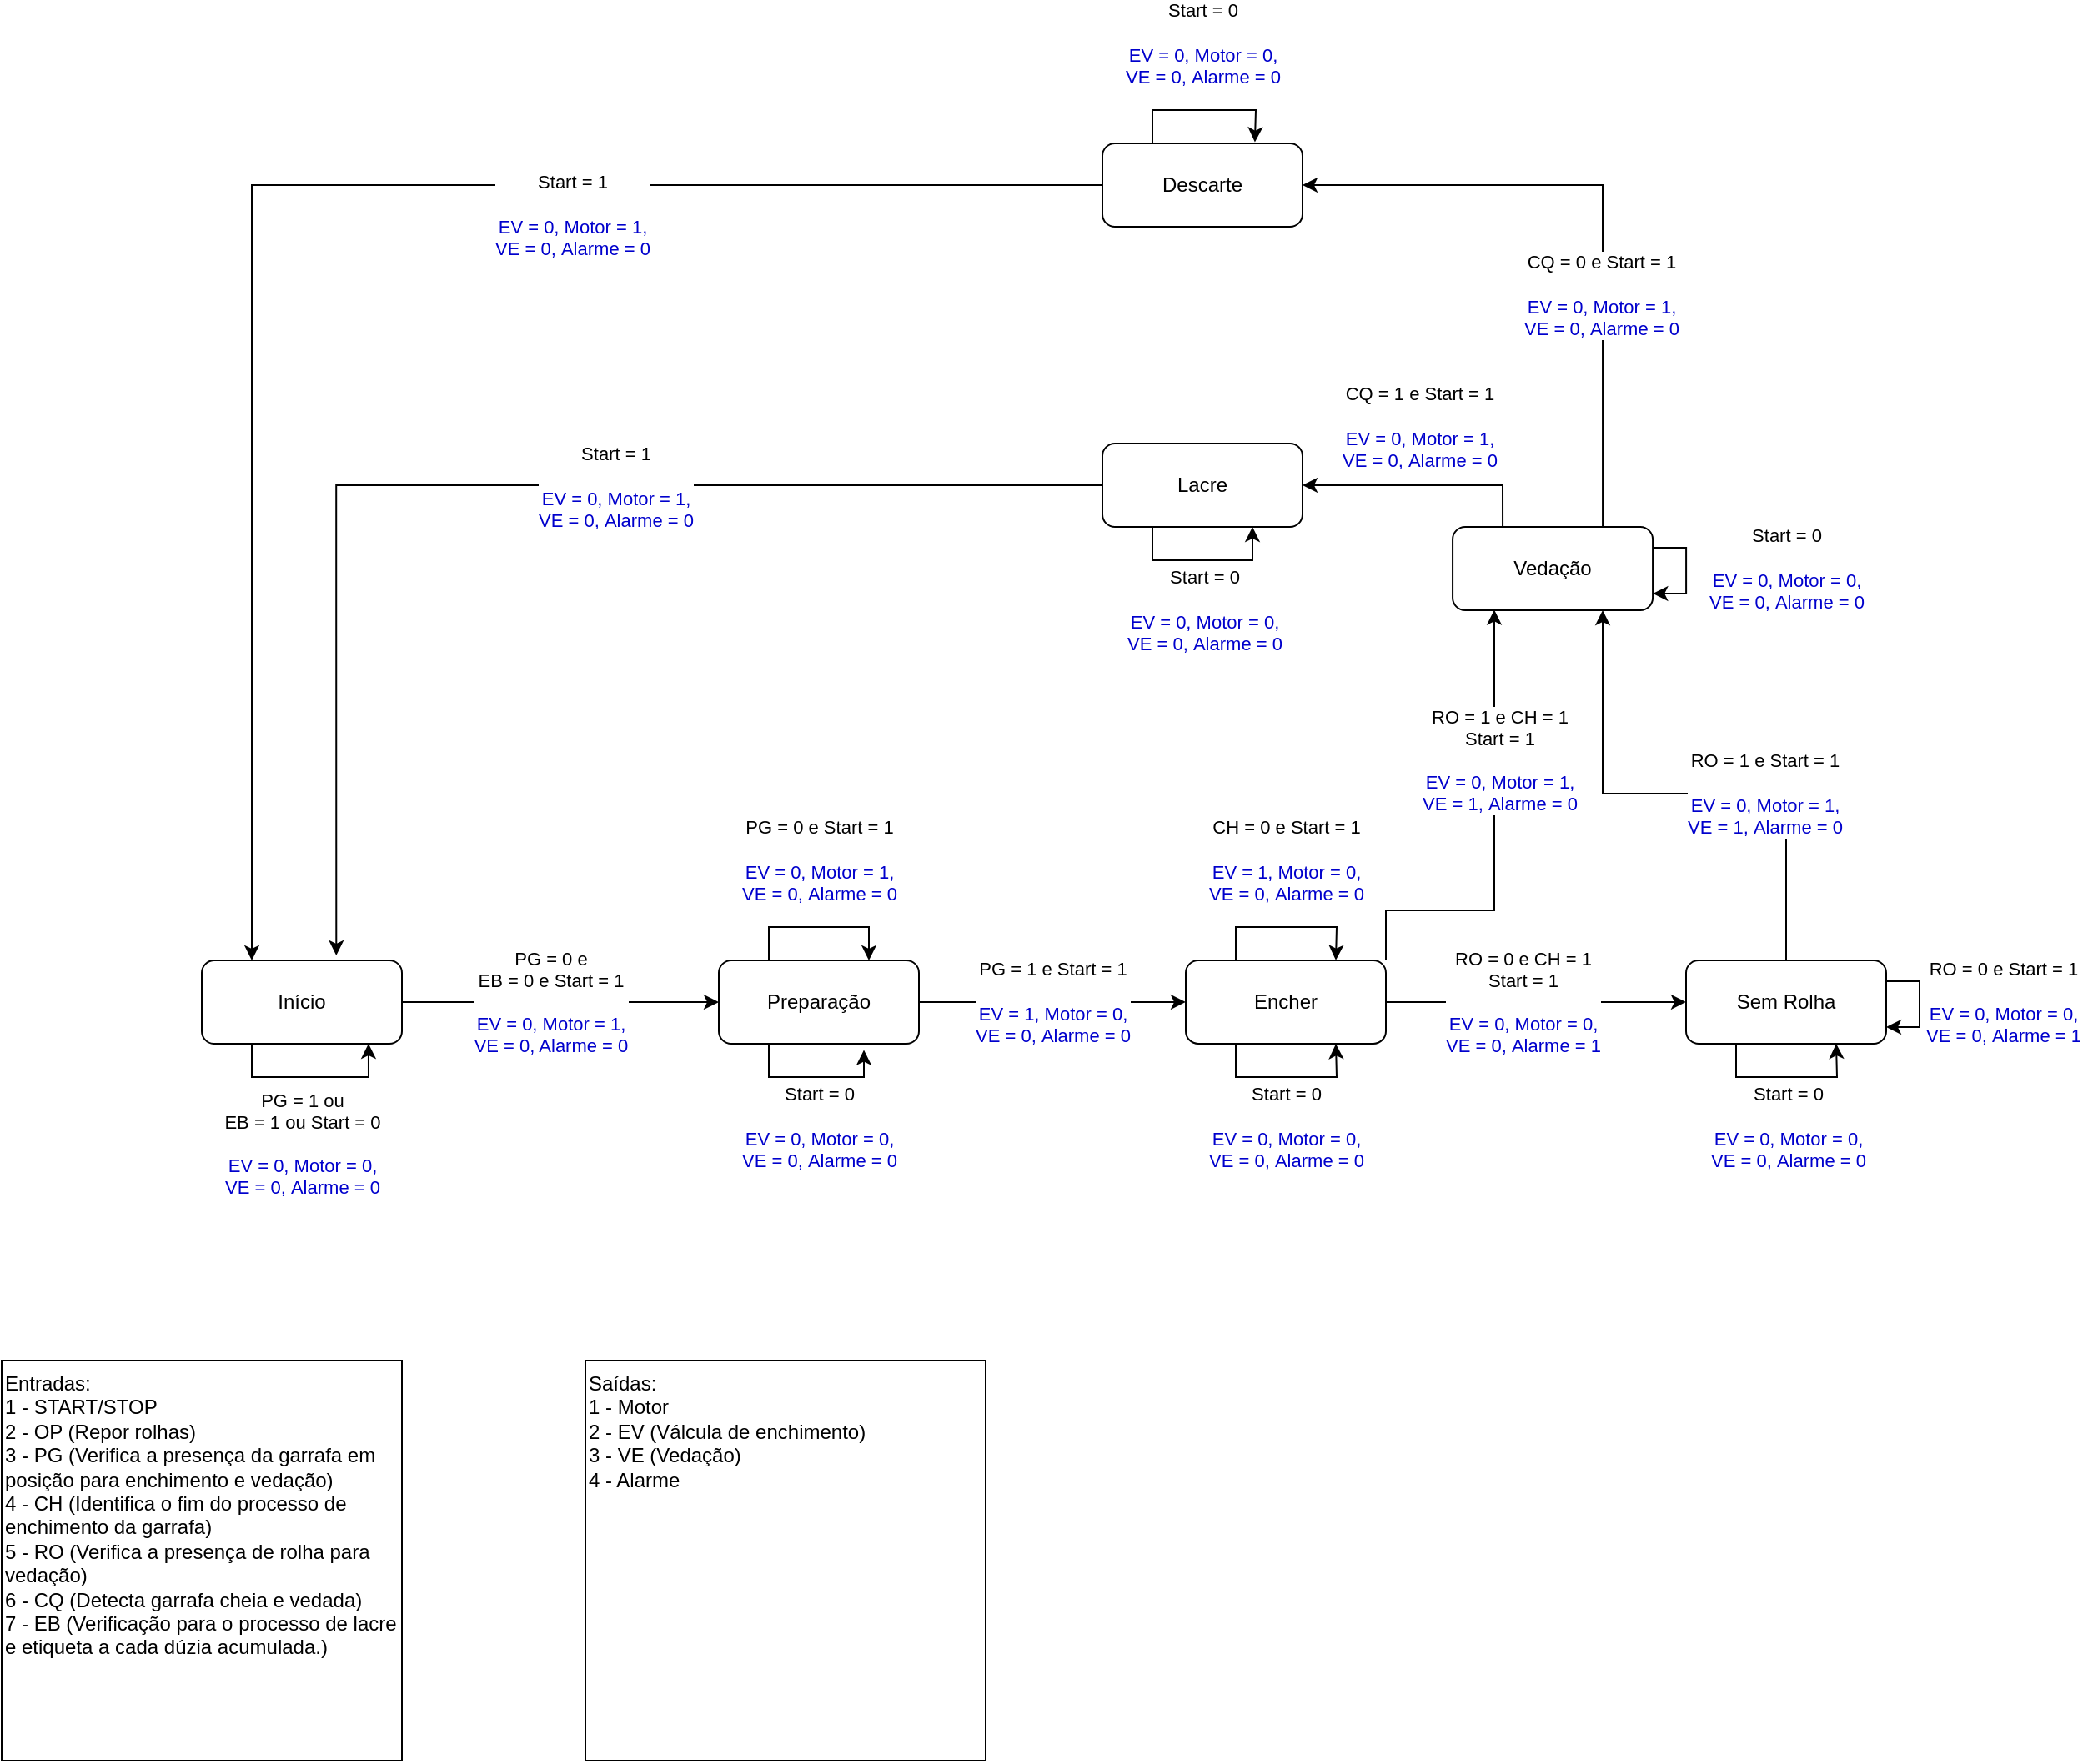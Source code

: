 <mxfile version="22.1.11" type="device">
  <diagram name="Página-1" id="wYvRQ-ys0RQP0SNL1xaD">
    <mxGraphModel dx="808" dy="475" grid="1" gridSize="10" guides="1" tooltips="1" connect="1" arrows="1" fold="1" page="1" pageScale="1" pageWidth="827" pageHeight="1169" math="0" shadow="0">
      <root>
        <mxCell id="0" />
        <mxCell id="1" parent="0" />
        <mxCell id="Sfg0WBSICbECkFW4j4Pl-10" value="Entradas:&lt;br&gt;1 - START/STOP&lt;br&gt;2 - OP (Repor rolhas)&lt;br&gt;3 - PG (Verifica a presença da garrafa em posição para enchimento e vedação)&lt;br&gt;4 - CH (Identifica o fim do processo de enchimento da garrafa)&lt;br&gt;5 - RO (Verifica a presença de rolha para vedação)&lt;br&gt;6 - CQ (Detecta garrafa cheia e vedada)&lt;br&gt;7 - EB (Verificação para o processo de lacre e etiqueta a cada dúzia acumulada.)" style="whiteSpace=wrap;html=1;aspect=fixed;align=left;verticalAlign=top;" parent="1" vertex="1">
          <mxGeometry x="20" y="900" width="240" height="240" as="geometry" />
        </mxCell>
        <mxCell id="Sfg0WBSICbECkFW4j4Pl-11" value="&lt;div&gt;Saídas:&lt;/div&gt;&lt;div&gt;1 - Motor&lt;/div&gt;&lt;div&gt;2 - EV (Válcula de enchimento)&lt;/div&gt;&lt;div&gt;3 - VE (Vedação)&lt;/div&gt;&lt;div&gt;4 - Alarme&lt;/div&gt;" style="whiteSpace=wrap;html=1;aspect=fixed;align=left;verticalAlign=top;" parent="1" vertex="1">
          <mxGeometry x="370" y="900" width="240" height="240" as="geometry" />
        </mxCell>
        <mxCell id="DIZvcq2ahZbmWSzElX9p-3" style="edgeStyle=orthogonalEdgeStyle;rounded=0;orthogonalLoop=1;jettySize=auto;html=1;entryX=0.833;entryY=1;entryDx=0;entryDy=0;entryPerimeter=0;" edge="1" parent="1" source="DIZvcq2ahZbmWSzElX9p-2" target="DIZvcq2ahZbmWSzElX9p-2">
          <mxGeometry relative="1" as="geometry">
            <mxPoint x="240" y="720" as="targetPoint" />
            <Array as="points">
              <mxPoint x="170" y="730" />
              <mxPoint x="240" y="730" />
            </Array>
          </mxGeometry>
        </mxCell>
        <mxCell id="DIZvcq2ahZbmWSzElX9p-4" value="PG = 1 ou&lt;br style=&quot;border-color: var(--border-color);&quot;&gt;EB = 1 ou Start = 0&lt;br&gt;&lt;br&gt;&lt;font color=&quot;#0000cc&quot;&gt;EV = 0, Motor = 0,&lt;br&gt;VE = 0,&amp;nbsp;Alarme = 0&lt;/font&gt;" style="edgeLabel;html=1;align=center;verticalAlign=middle;resizable=0;points=[];" vertex="1" connectable="0" parent="DIZvcq2ahZbmWSzElX9p-3">
          <mxGeometry x="0.036" y="-1" relative="1" as="geometry">
            <mxPoint x="-7" y="39" as="offset" />
          </mxGeometry>
        </mxCell>
        <mxCell id="DIZvcq2ahZbmWSzElX9p-6" style="edgeStyle=orthogonalEdgeStyle;rounded=0;orthogonalLoop=1;jettySize=auto;html=1;" edge="1" parent="1" source="DIZvcq2ahZbmWSzElX9p-2" target="DIZvcq2ahZbmWSzElX9p-5">
          <mxGeometry relative="1" as="geometry" />
        </mxCell>
        <mxCell id="DIZvcq2ahZbmWSzElX9p-7" value="PG = 0 e&lt;br style=&quot;border-color: var(--border-color);&quot;&gt;EB = 0 e Start = 1&lt;br style=&quot;border-color: var(--border-color);&quot;&gt;&lt;br style=&quot;border-color: var(--border-color);&quot;&gt;&lt;font style=&quot;border-color: var(--border-color);&quot; color=&quot;#0000cc&quot;&gt;EV = 0, Motor = 1,&lt;br style=&quot;border-color: var(--border-color);&quot;&gt;VE = 0, Alarme = 0&lt;/font&gt;" style="edgeLabel;html=1;align=center;verticalAlign=middle;resizable=0;points=[];" vertex="1" connectable="0" parent="DIZvcq2ahZbmWSzElX9p-6">
          <mxGeometry x="-0.117" y="1" relative="1" as="geometry">
            <mxPoint x="5" y="1" as="offset" />
          </mxGeometry>
        </mxCell>
        <mxCell id="DIZvcq2ahZbmWSzElX9p-2" value="Início" style="rounded=1;whiteSpace=wrap;html=1;" vertex="1" parent="1">
          <mxGeometry x="140" y="660" width="120" height="50" as="geometry" />
        </mxCell>
        <mxCell id="DIZvcq2ahZbmWSzElX9p-11" style="edgeStyle=orthogonalEdgeStyle;rounded=0;orthogonalLoop=1;jettySize=auto;html=1;exitX=0.25;exitY=0;exitDx=0;exitDy=0;entryX=0.75;entryY=0;entryDx=0;entryDy=0;" edge="1" parent="1" source="DIZvcq2ahZbmWSzElX9p-5" target="DIZvcq2ahZbmWSzElX9p-5">
          <mxGeometry relative="1" as="geometry">
            <mxPoint x="550" y="650" as="targetPoint" />
            <Array as="points">
              <mxPoint x="480" y="640" />
              <mxPoint x="540" y="640" />
            </Array>
          </mxGeometry>
        </mxCell>
        <mxCell id="DIZvcq2ahZbmWSzElX9p-12" value="PG = 0 e Start = 1&lt;br style=&quot;border-color: var(--border-color);&quot;&gt;&lt;br style=&quot;border-color: var(--border-color);&quot;&gt;&lt;font style=&quot;border-color: var(--border-color);&quot; color=&quot;#0000cc&quot;&gt;EV = 0, Motor = 1,&lt;br style=&quot;border-color: var(--border-color);&quot;&gt;VE = 0,&amp;nbsp;Alarme = 0&lt;/font&gt;" style="edgeLabel;html=1;align=center;verticalAlign=middle;resizable=0;points=[];" vertex="1" connectable="0" parent="DIZvcq2ahZbmWSzElX9p-11">
          <mxGeometry x="0.08" y="1" relative="1" as="geometry">
            <mxPoint x="-4" y="-39" as="offset" />
          </mxGeometry>
        </mxCell>
        <mxCell id="DIZvcq2ahZbmWSzElX9p-17" style="edgeStyle=orthogonalEdgeStyle;rounded=0;orthogonalLoop=1;jettySize=auto;html=1;exitX=1;exitY=0.5;exitDx=0;exitDy=0;entryX=0;entryY=0.5;entryDx=0;entryDy=0;" edge="1" parent="1" source="DIZvcq2ahZbmWSzElX9p-5" target="DIZvcq2ahZbmWSzElX9p-13">
          <mxGeometry relative="1" as="geometry" />
        </mxCell>
        <mxCell id="DIZvcq2ahZbmWSzElX9p-18" value="PG = 1 e Start = 1&lt;br style=&quot;border-color: var(--border-color);&quot;&gt;&lt;br style=&quot;border-color: var(--border-color);&quot;&gt;&lt;font style=&quot;border-color: var(--border-color);&quot; color=&quot;#0000cc&quot;&gt;EV = 1, Motor = 0,&lt;br style=&quot;border-color: var(--border-color);&quot;&gt;VE = 0,&amp;nbsp;Alarme = 0&lt;/font&gt;" style="edgeLabel;html=1;align=center;verticalAlign=middle;resizable=0;points=[];" vertex="1" connectable="0" parent="DIZvcq2ahZbmWSzElX9p-17">
          <mxGeometry x="-0.178" relative="1" as="geometry">
            <mxPoint x="14" as="offset" />
          </mxGeometry>
        </mxCell>
        <mxCell id="DIZvcq2ahZbmWSzElX9p-5" value="Preparação" style="rounded=1;whiteSpace=wrap;html=1;" vertex="1" parent="1">
          <mxGeometry x="450" y="660" width="120" height="50" as="geometry" />
        </mxCell>
        <mxCell id="DIZvcq2ahZbmWSzElX9p-8" style="edgeStyle=orthogonalEdgeStyle;rounded=0;orthogonalLoop=1;jettySize=auto;html=1;exitX=0.25;exitY=1;exitDx=0;exitDy=0;entryX=0.725;entryY=1.075;entryDx=0;entryDy=0;entryPerimeter=0;" edge="1" parent="1" source="DIZvcq2ahZbmWSzElX9p-5" target="DIZvcq2ahZbmWSzElX9p-5">
          <mxGeometry relative="1" as="geometry" />
        </mxCell>
        <mxCell id="DIZvcq2ahZbmWSzElX9p-9" value="Start = 0&lt;br style=&quot;border-color: var(--border-color);&quot;&gt;&lt;br style=&quot;border-color: var(--border-color);&quot;&gt;&lt;font style=&quot;border-color: var(--border-color);&quot; color=&quot;#0000cc&quot;&gt;EV = 0, Motor = 0,&lt;br style=&quot;border-color: var(--border-color);&quot;&gt;VE = 0,&amp;nbsp;Alarme = 0&lt;/font&gt;" style="edgeLabel;html=1;align=center;verticalAlign=middle;resizable=0;points=[];" vertex="1" connectable="0" parent="DIZvcq2ahZbmWSzElX9p-8">
          <mxGeometry x="0.002" relative="1" as="geometry">
            <mxPoint x="3" y="30" as="offset" />
          </mxGeometry>
        </mxCell>
        <mxCell id="DIZvcq2ahZbmWSzElX9p-20" style="edgeStyle=orthogonalEdgeStyle;rounded=0;orthogonalLoop=1;jettySize=auto;html=1;exitX=0.25;exitY=0;exitDx=0;exitDy=0;" edge="1" parent="1" source="DIZvcq2ahZbmWSzElX9p-13">
          <mxGeometry relative="1" as="geometry">
            <mxPoint x="820" y="659.855" as="targetPoint" />
          </mxGeometry>
        </mxCell>
        <mxCell id="DIZvcq2ahZbmWSzElX9p-21" value="CH = 0 e Start = 1&lt;br style=&quot;border-color: var(--border-color);&quot;&gt;&lt;br style=&quot;border-color: var(--border-color);&quot;&gt;&lt;font style=&quot;border-color: var(--border-color);&quot; color=&quot;#0000cc&quot;&gt;EV = 1, Motor = 0,&lt;br style=&quot;border-color: var(--border-color);&quot;&gt;VE = 0,&amp;nbsp;Alarme = 0&lt;/font&gt;" style="edgeLabel;html=1;align=center;verticalAlign=middle;resizable=0;points=[];" vertex="1" connectable="0" parent="DIZvcq2ahZbmWSzElX9p-20">
          <mxGeometry x="0.036" relative="1" as="geometry">
            <mxPoint x="-2" y="-40" as="offset" />
          </mxGeometry>
        </mxCell>
        <mxCell id="DIZvcq2ahZbmWSzElX9p-22" style="edgeStyle=orthogonalEdgeStyle;rounded=0;orthogonalLoop=1;jettySize=auto;html=1;exitX=0.25;exitY=1;exitDx=0;exitDy=0;" edge="1" parent="1" source="DIZvcq2ahZbmWSzElX9p-13">
          <mxGeometry relative="1" as="geometry">
            <mxPoint x="820" y="710.17" as="targetPoint" />
          </mxGeometry>
        </mxCell>
        <mxCell id="DIZvcq2ahZbmWSzElX9p-23" value="Start = 0&lt;br style=&quot;border-color: var(--border-color);&quot;&gt;&lt;br style=&quot;border-color: var(--border-color);&quot;&gt;&lt;font style=&quot;border-color: var(--border-color);&quot; color=&quot;#0000cc&quot;&gt;EV = 0, Motor = 0,&lt;br style=&quot;border-color: var(--border-color);&quot;&gt;VE = 0,&amp;nbsp;Alarme = 0&lt;/font&gt;" style="edgeLabel;html=1;align=center;verticalAlign=middle;resizable=0;points=[];" vertex="1" connectable="0" parent="DIZvcq2ahZbmWSzElX9p-22">
          <mxGeometry x="-0.011" y="-1" relative="1" as="geometry">
            <mxPoint y="29" as="offset" />
          </mxGeometry>
        </mxCell>
        <mxCell id="DIZvcq2ahZbmWSzElX9p-27" style="edgeStyle=orthogonalEdgeStyle;rounded=0;orthogonalLoop=1;jettySize=auto;html=1;exitX=1;exitY=0.5;exitDx=0;exitDy=0;" edge="1" parent="1" source="DIZvcq2ahZbmWSzElX9p-13" target="DIZvcq2ahZbmWSzElX9p-24">
          <mxGeometry relative="1" as="geometry" />
        </mxCell>
        <mxCell id="DIZvcq2ahZbmWSzElX9p-28" value="RO = 0 e CH = 1&lt;br&gt;Start = 1&lt;br style=&quot;border-color: var(--border-color);&quot;&gt;&lt;br style=&quot;border-color: var(--border-color);&quot;&gt;&lt;font style=&quot;border-color: var(--border-color);&quot; color=&quot;#0000cc&quot;&gt;EV = 0, Motor = 0,&lt;br style=&quot;border-color: var(--border-color);&quot;&gt;VE = 0,&amp;nbsp;Alarme = 1&lt;/font&gt;" style="edgeLabel;html=1;align=center;verticalAlign=middle;resizable=0;points=[];" vertex="1" connectable="0" parent="DIZvcq2ahZbmWSzElX9p-27">
          <mxGeometry x="-0.089" relative="1" as="geometry">
            <mxPoint as="offset" />
          </mxGeometry>
        </mxCell>
        <mxCell id="DIZvcq2ahZbmWSzElX9p-13" value="Encher" style="rounded=1;whiteSpace=wrap;html=1;" vertex="1" parent="1">
          <mxGeometry x="730" y="659.97" width="120" height="50" as="geometry" />
        </mxCell>
        <mxCell id="DIZvcq2ahZbmWSzElX9p-31" style="edgeStyle=orthogonalEdgeStyle;rounded=0;orthogonalLoop=1;jettySize=auto;html=1;exitX=0.25;exitY=1;exitDx=0;exitDy=0;" edge="1" parent="1" source="DIZvcq2ahZbmWSzElX9p-24">
          <mxGeometry relative="1" as="geometry">
            <mxPoint x="1120" y="710.023" as="targetPoint" />
          </mxGeometry>
        </mxCell>
        <mxCell id="DIZvcq2ahZbmWSzElX9p-32" value="Start = 0&lt;br style=&quot;border-color: var(--border-color);&quot;&gt;&lt;br style=&quot;border-color: var(--border-color);&quot;&gt;&lt;font style=&quot;border-color: var(--border-color);&quot; color=&quot;#0000cc&quot;&gt;EV = 0, Motor = 0,&lt;br style=&quot;border-color: var(--border-color);&quot;&gt;VE = 0,&amp;nbsp;Alarme = 0&lt;/font&gt;" style="edgeLabel;html=1;align=center;verticalAlign=middle;resizable=0;points=[];" vertex="1" connectable="0" parent="DIZvcq2ahZbmWSzElX9p-31">
          <mxGeometry x="-0.037" y="1" relative="1" as="geometry">
            <mxPoint x="2" y="31" as="offset" />
          </mxGeometry>
        </mxCell>
        <mxCell id="DIZvcq2ahZbmWSzElX9p-41" style="edgeStyle=orthogonalEdgeStyle;rounded=0;orthogonalLoop=1;jettySize=auto;html=1;exitX=1;exitY=0.25;exitDx=0;exitDy=0;" edge="1" parent="1" source="DIZvcq2ahZbmWSzElX9p-24" target="DIZvcq2ahZbmWSzElX9p-24">
          <mxGeometry relative="1" as="geometry">
            <mxPoint x="1150.111" y="720" as="targetPoint" />
            <Array as="points">
              <mxPoint x="1170" y="673" />
              <mxPoint x="1170" y="700" />
            </Array>
          </mxGeometry>
        </mxCell>
        <mxCell id="DIZvcq2ahZbmWSzElX9p-42" value="RO = 0 e Start = 1&lt;br style=&quot;border-color: var(--border-color);&quot;&gt;&lt;br style=&quot;border-color: var(--border-color);&quot;&gt;&lt;font style=&quot;border-color: var(--border-color);&quot; color=&quot;#0000cc&quot;&gt;EV = 0, Motor = 0,&lt;br style=&quot;border-color: var(--border-color);&quot;&gt;VE = 0,&amp;nbsp;Alarme = 1&lt;/font&gt;" style="edgeLabel;html=1;align=center;verticalAlign=middle;resizable=0;points=[];" vertex="1" connectable="0" parent="DIZvcq2ahZbmWSzElX9p-41">
          <mxGeometry x="0.048" y="1" relative="1" as="geometry">
            <mxPoint x="49" y="-3" as="offset" />
          </mxGeometry>
        </mxCell>
        <mxCell id="DIZvcq2ahZbmWSzElX9p-24" value="Sem Rolha" style="rounded=1;whiteSpace=wrap;html=1;" vertex="1" parent="1">
          <mxGeometry x="1030" y="659.97" width="120" height="50.03" as="geometry" />
        </mxCell>
        <mxCell id="DIZvcq2ahZbmWSzElX9p-50" style="edgeStyle=orthogonalEdgeStyle;rounded=0;orthogonalLoop=1;jettySize=auto;html=1;exitX=0.75;exitY=0;exitDx=0;exitDy=0;entryX=1;entryY=0.5;entryDx=0;entryDy=0;" edge="1" parent="1" source="DIZvcq2ahZbmWSzElX9p-33" target="DIZvcq2ahZbmWSzElX9p-48">
          <mxGeometry relative="1" as="geometry" />
        </mxCell>
        <mxCell id="DIZvcq2ahZbmWSzElX9p-51" value="CQ = 0 e Start = 1&lt;br style=&quot;border-color: var(--border-color);&quot;&gt;&lt;br style=&quot;border-color: var(--border-color);&quot;&gt;&lt;font style=&quot;border-color: var(--border-color);&quot; color=&quot;#0000cc&quot;&gt;EV = 0, Motor = 1,&lt;br style=&quot;border-color: var(--border-color);&quot;&gt;VE = 0,&amp;nbsp;Alarme = 0&lt;/font&gt;" style="edgeLabel;html=1;align=center;verticalAlign=middle;resizable=0;points=[];" vertex="1" connectable="0" parent="DIZvcq2ahZbmWSzElX9p-50">
          <mxGeometry x="-0.277" y="1" relative="1" as="geometry">
            <mxPoint as="offset" />
          </mxGeometry>
        </mxCell>
        <mxCell id="DIZvcq2ahZbmWSzElX9p-52" style="edgeStyle=orthogonalEdgeStyle;rounded=0;orthogonalLoop=1;jettySize=auto;html=1;exitX=0.25;exitY=0;exitDx=0;exitDy=0;" edge="1" parent="1" source="DIZvcq2ahZbmWSzElX9p-33" target="DIZvcq2ahZbmWSzElX9p-49">
          <mxGeometry relative="1" as="geometry" />
        </mxCell>
        <mxCell id="DIZvcq2ahZbmWSzElX9p-53" value="CQ = 1 e Start = 1&lt;br style=&quot;border-color: var(--border-color);&quot;&gt;&lt;br style=&quot;border-color: var(--border-color);&quot;&gt;&lt;font style=&quot;border-color: var(--border-color);&quot; color=&quot;#0000cc&quot;&gt;EV = 0, Motor = 1,&lt;br style=&quot;border-color: var(--border-color);&quot;&gt;VE = 0,&amp;nbsp;Alarme = 0&lt;/font&gt;" style="edgeLabel;html=1;align=center;verticalAlign=middle;resizable=0;points=[];" vertex="1" connectable="0" parent="DIZvcq2ahZbmWSzElX9p-52">
          <mxGeometry x="0.247" y="-1" relative="1" as="geometry">
            <mxPoint x="15" y="-34" as="offset" />
          </mxGeometry>
        </mxCell>
        <mxCell id="DIZvcq2ahZbmWSzElX9p-33" value="Vedação" style="rounded=1;whiteSpace=wrap;html=1;" vertex="1" parent="1">
          <mxGeometry x="890.04" y="400" width="120" height="50" as="geometry" />
        </mxCell>
        <mxCell id="DIZvcq2ahZbmWSzElX9p-34" style="edgeStyle=orthogonalEdgeStyle;rounded=0;orthogonalLoop=1;jettySize=auto;html=1;exitX=1;exitY=0;exitDx=0;exitDy=0;entryX=0.211;entryY=0.993;entryDx=0;entryDy=0;entryPerimeter=0;" edge="1" parent="1" source="DIZvcq2ahZbmWSzElX9p-13" target="DIZvcq2ahZbmWSzElX9p-33">
          <mxGeometry relative="1" as="geometry">
            <Array as="points">
              <mxPoint x="850" y="630" />
              <mxPoint x="915" y="630" />
              <mxPoint x="915" y="450" />
            </Array>
          </mxGeometry>
        </mxCell>
        <mxCell id="DIZvcq2ahZbmWSzElX9p-35" value="RO = 1 e CH = 1&lt;br style=&quot;border-color: var(--border-color);&quot;&gt;Start = 1&lt;br style=&quot;border-color: var(--border-color);&quot;&gt;&lt;br style=&quot;border-color: var(--border-color);&quot;&gt;&lt;font style=&quot;border-color: var(--border-color);&quot; color=&quot;#0000cc&quot;&gt;EV = 0, Motor = 1,&lt;br style=&quot;border-color: var(--border-color);&quot;&gt;VE = 1,&amp;nbsp;Alarme = 0&lt;/font&gt;" style="edgeLabel;html=1;align=center;verticalAlign=middle;resizable=0;points=[];" vertex="1" connectable="0" parent="DIZvcq2ahZbmWSzElX9p-34">
          <mxGeometry x="0.345" y="1" relative="1" as="geometry">
            <mxPoint x="4" as="offset" />
          </mxGeometry>
        </mxCell>
        <mxCell id="DIZvcq2ahZbmWSzElX9p-43" style="edgeStyle=orthogonalEdgeStyle;rounded=0;orthogonalLoop=1;jettySize=auto;html=1;exitX=0.5;exitY=0;exitDx=0;exitDy=0;" edge="1" parent="1" source="DIZvcq2ahZbmWSzElX9p-24" target="DIZvcq2ahZbmWSzElX9p-33">
          <mxGeometry relative="1" as="geometry">
            <Array as="points">
              <mxPoint x="1090" y="560" />
              <mxPoint x="980" y="560" />
            </Array>
          </mxGeometry>
        </mxCell>
        <mxCell id="DIZvcq2ahZbmWSzElX9p-44" value="RO = 1 e Start = 1&lt;br style=&quot;border-color: var(--border-color);&quot;&gt;&lt;br style=&quot;border-color: var(--border-color);&quot;&gt;&lt;font style=&quot;border-color: var(--border-color);&quot; color=&quot;#0000cc&quot;&gt;EV = 0, Motor = 1,&lt;br style=&quot;border-color: var(--border-color);&quot;&gt;VE = 1,&amp;nbsp;Alarme = 0&lt;/font&gt;" style="edgeLabel;html=1;align=center;verticalAlign=middle;resizable=0;points=[];" vertex="1" connectable="0" parent="DIZvcq2ahZbmWSzElX9p-43">
          <mxGeometry x="0.095" relative="1" as="geometry">
            <mxPoint x="62" as="offset" />
          </mxGeometry>
        </mxCell>
        <mxCell id="DIZvcq2ahZbmWSzElX9p-46" style="edgeStyle=orthogonalEdgeStyle;rounded=0;orthogonalLoop=1;jettySize=auto;html=1;exitX=1;exitY=0.25;exitDx=0;exitDy=0;entryX=1.001;entryY=0.8;entryDx=0;entryDy=0;entryPerimeter=0;" edge="1" parent="1" source="DIZvcq2ahZbmWSzElX9p-33" target="DIZvcq2ahZbmWSzElX9p-33">
          <mxGeometry relative="1" as="geometry">
            <Array as="points">
              <mxPoint x="1030.04" y="413" />
              <mxPoint x="1030.04" y="440" />
            </Array>
          </mxGeometry>
        </mxCell>
        <mxCell id="DIZvcq2ahZbmWSzElX9p-47" value="Start = 0&lt;br style=&quot;border-color: var(--border-color);&quot;&gt;&lt;br style=&quot;border-color: var(--border-color);&quot;&gt;&lt;font style=&quot;border-color: var(--border-color);&quot; color=&quot;#0000cc&quot;&gt;EV = 0, Motor = 0,&lt;br style=&quot;border-color: var(--border-color);&quot;&gt;VE = 0,&amp;nbsp;Alarme = 0&lt;/font&gt;" style="edgeLabel;html=1;align=center;verticalAlign=middle;resizable=0;points=[];" vertex="1" connectable="0" parent="DIZvcq2ahZbmWSzElX9p-46">
          <mxGeometry x="-0.024" relative="1" as="geometry">
            <mxPoint x="60" y="-1" as="offset" />
          </mxGeometry>
        </mxCell>
        <mxCell id="DIZvcq2ahZbmWSzElX9p-54" style="edgeStyle=orthogonalEdgeStyle;rounded=0;orthogonalLoop=1;jettySize=auto;html=1;exitX=0;exitY=0.5;exitDx=0;exitDy=0;entryX=0.25;entryY=0;entryDx=0;entryDy=0;" edge="1" parent="1" source="DIZvcq2ahZbmWSzElX9p-48" target="DIZvcq2ahZbmWSzElX9p-2">
          <mxGeometry relative="1" as="geometry" />
        </mxCell>
        <mxCell id="DIZvcq2ahZbmWSzElX9p-64" value="Start = 1&lt;br style=&quot;border-color: var(--border-color);&quot;&gt;&lt;br style=&quot;border-color: var(--border-color);&quot;&gt;&lt;font style=&quot;border-color: var(--border-color);&quot; color=&quot;#0000cc&quot;&gt;EV = 0, Motor = 1,&lt;br style=&quot;border-color: var(--border-color);&quot;&gt;VE = 0,&amp;nbsp;Alarme = 0&lt;/font&gt;" style="edgeLabel;html=1;align=center;verticalAlign=middle;resizable=0;points=[];" vertex="1" connectable="0" parent="DIZvcq2ahZbmWSzElX9p-54">
          <mxGeometry x="-0.348" relative="1" as="geometry">
            <mxPoint y="18" as="offset" />
          </mxGeometry>
        </mxCell>
        <mxCell id="DIZvcq2ahZbmWSzElX9p-62" style="edgeStyle=orthogonalEdgeStyle;rounded=0;orthogonalLoop=1;jettySize=auto;html=1;exitX=0.25;exitY=0;exitDx=0;exitDy=0;" edge="1" parent="1" source="DIZvcq2ahZbmWSzElX9p-48">
          <mxGeometry relative="1" as="geometry">
            <mxPoint x="771.471" y="169.294" as="targetPoint" />
          </mxGeometry>
        </mxCell>
        <mxCell id="DIZvcq2ahZbmWSzElX9p-63" value="Start = 0&lt;br style=&quot;border-color: var(--border-color);&quot;&gt;&lt;br style=&quot;border-color: var(--border-color);&quot;&gt;&lt;font style=&quot;border-color: var(--border-color);&quot; color=&quot;#0000cc&quot;&gt;EV = 0, Motor = 0,&lt;br style=&quot;border-color: var(--border-color);&quot;&gt;VE = 0,&amp;nbsp;Alarme = 0&lt;/font&gt;" style="edgeLabel;html=1;align=center;verticalAlign=middle;resizable=0;points=[];" vertex="1" connectable="0" parent="DIZvcq2ahZbmWSzElX9p-62">
          <mxGeometry x="0.3" relative="1" as="geometry">
            <mxPoint x="-16" y="-40" as="offset" />
          </mxGeometry>
        </mxCell>
        <mxCell id="DIZvcq2ahZbmWSzElX9p-48" value="Descarte" style="rounded=1;whiteSpace=wrap;html=1;" vertex="1" parent="1">
          <mxGeometry x="680" y="170" width="120" height="50" as="geometry" />
        </mxCell>
        <mxCell id="DIZvcq2ahZbmWSzElX9p-55" style="edgeStyle=orthogonalEdgeStyle;rounded=0;orthogonalLoop=1;jettySize=auto;html=1;exitX=0;exitY=0.5;exitDx=0;exitDy=0;entryX=0.672;entryY=-0.06;entryDx=0;entryDy=0;entryPerimeter=0;" edge="1" parent="1" source="DIZvcq2ahZbmWSzElX9p-49" target="DIZvcq2ahZbmWSzElX9p-2">
          <mxGeometry relative="1" as="geometry">
            <mxPoint x="620" y="580" as="targetPoint" />
          </mxGeometry>
        </mxCell>
        <mxCell id="DIZvcq2ahZbmWSzElX9p-65" value="Start = 1&lt;br style=&quot;border-color: var(--border-color);&quot;&gt;&lt;br style=&quot;border-color: var(--border-color);&quot;&gt;&lt;font style=&quot;border-color: var(--border-color);&quot; color=&quot;#0000cc&quot;&gt;EV = 0, Motor = 1,&lt;br style=&quot;border-color: var(--border-color);&quot;&gt;VE = 0,&amp;nbsp;Alarme = 0&lt;/font&gt;" style="edgeLabel;html=1;align=center;verticalAlign=middle;resizable=0;points=[];" vertex="1" connectable="0" parent="DIZvcq2ahZbmWSzElX9p-55">
          <mxGeometry x="-0.211" y="1" relative="1" as="geometry">
            <mxPoint as="offset" />
          </mxGeometry>
        </mxCell>
        <mxCell id="DIZvcq2ahZbmWSzElX9p-49" value="Lacre" style="rounded=1;whiteSpace=wrap;html=1;" vertex="1" parent="1">
          <mxGeometry x="680" y="350" width="120" height="50" as="geometry" />
        </mxCell>
        <mxCell id="DIZvcq2ahZbmWSzElX9p-56" style="edgeStyle=orthogonalEdgeStyle;rounded=0;orthogonalLoop=1;jettySize=auto;html=1;exitX=0.25;exitY=1;exitDx=0;exitDy=0;entryX=0.75;entryY=1;entryDx=0;entryDy=0;" edge="1" parent="1" source="DIZvcq2ahZbmWSzElX9p-49" target="DIZvcq2ahZbmWSzElX9p-49">
          <mxGeometry relative="1" as="geometry" />
        </mxCell>
        <mxCell id="DIZvcq2ahZbmWSzElX9p-57" value="Start = 0&lt;br style=&quot;border-color: var(--border-color);&quot;&gt;&lt;br style=&quot;border-color: var(--border-color);&quot;&gt;&lt;font style=&quot;border-color: var(--border-color);&quot; color=&quot;#0000cc&quot;&gt;EV = 0, Motor = 0,&lt;br style=&quot;border-color: var(--border-color);&quot;&gt;VE = 0,&amp;nbsp;Alarme = 0&lt;/font&gt;" style="edgeLabel;html=1;align=center;verticalAlign=middle;resizable=0;points=[];" vertex="1" connectable="0" parent="DIZvcq2ahZbmWSzElX9p-56">
          <mxGeometry x="0.026" y="2" relative="1" as="geometry">
            <mxPoint x="-1" y="32" as="offset" />
          </mxGeometry>
        </mxCell>
      </root>
    </mxGraphModel>
  </diagram>
</mxfile>
